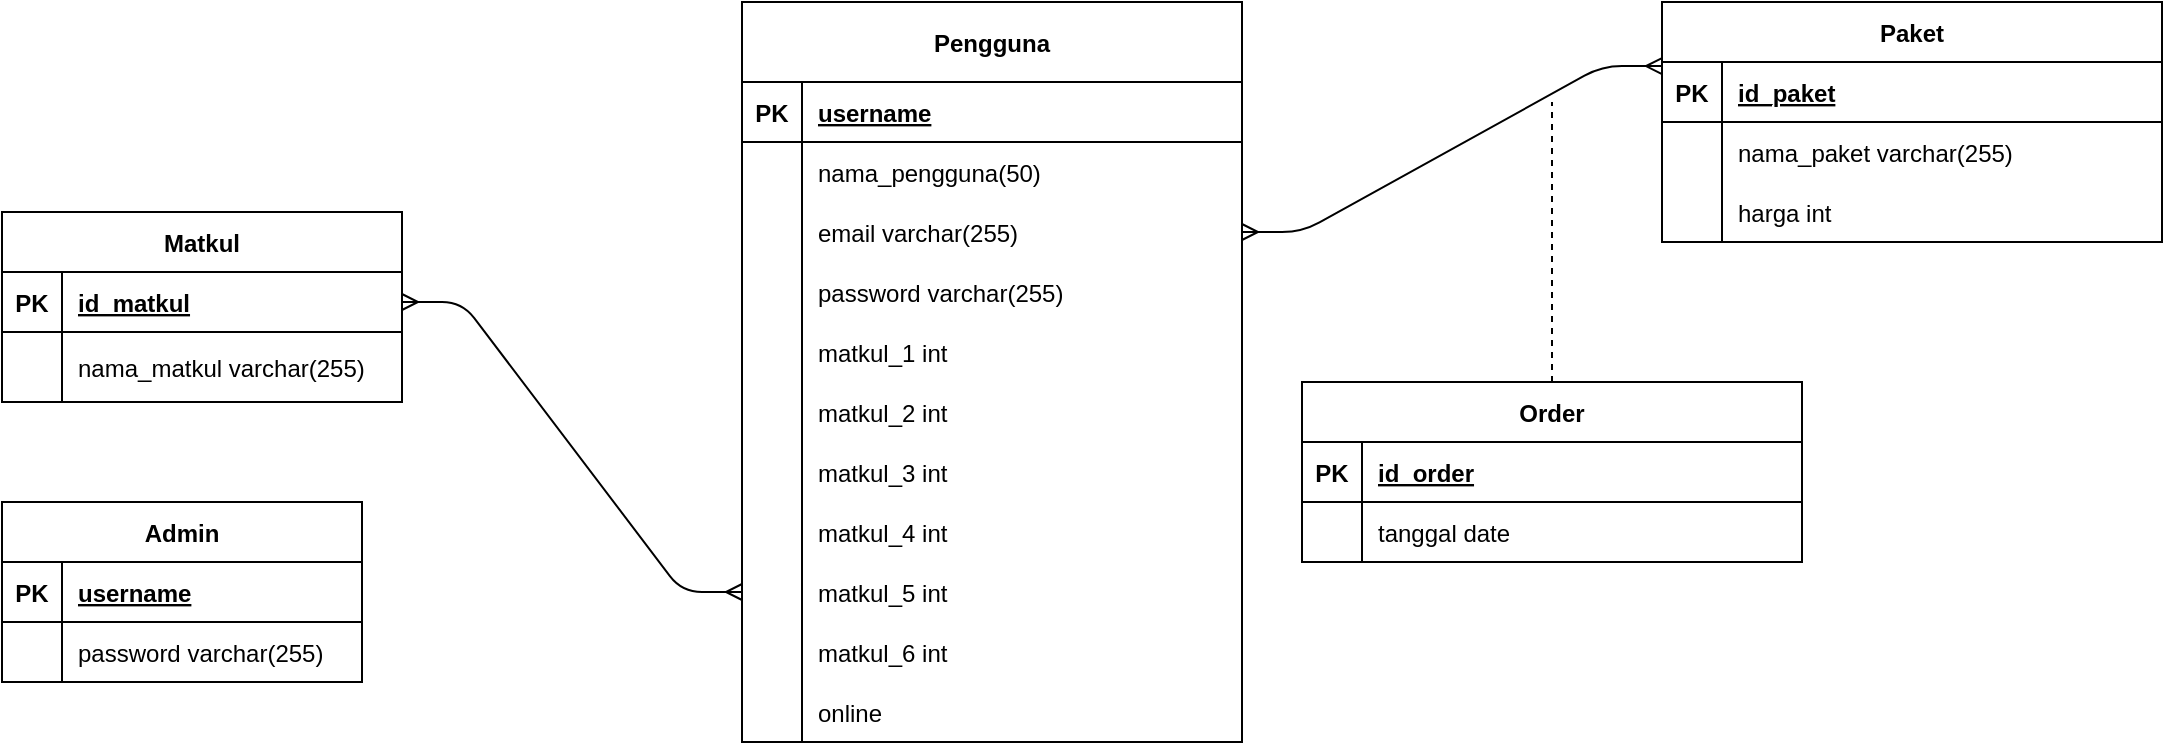 <mxfile version="13.7.3" type="github">
  <diagram id="R2lEEEUBdFMjLlhIrx00" name="Page-1">
    <mxGraphModel dx="1871" dy="567" grid="1" gridSize="10" guides="1" tooltips="1" connect="1" arrows="1" fold="1" page="1" pageScale="1" pageWidth="850" pageHeight="1100" math="0" shadow="0" extFonts="Permanent Marker^https://fonts.googleapis.com/css?family=Permanent+Marker">
      <root>
        <mxCell id="0" />
        <mxCell id="1" parent="0" />
        <mxCell id="C-vyLk0tnHw3VtMMgP7b-13" value="Paket" style="shape=table;startSize=30;container=1;collapsible=1;childLayout=tableLayout;fixedRows=1;rowLines=0;fontStyle=1;align=center;resizeLast=1;" parent="1" vertex="1">
          <mxGeometry x="510" y="120" width="250" height="120" as="geometry" />
        </mxCell>
        <mxCell id="C-vyLk0tnHw3VtMMgP7b-14" value="" style="shape=partialRectangle;collapsible=0;dropTarget=0;pointerEvents=0;fillColor=none;points=[[0,0.5],[1,0.5]];portConstraint=eastwest;top=0;left=0;right=0;bottom=1;" parent="C-vyLk0tnHw3VtMMgP7b-13" vertex="1">
          <mxGeometry y="30" width="250" height="30" as="geometry" />
        </mxCell>
        <mxCell id="C-vyLk0tnHw3VtMMgP7b-15" value="PK" style="shape=partialRectangle;overflow=hidden;connectable=0;fillColor=none;top=0;left=0;bottom=0;right=0;fontStyle=1;" parent="C-vyLk0tnHw3VtMMgP7b-14" vertex="1">
          <mxGeometry width="30" height="30" as="geometry" />
        </mxCell>
        <mxCell id="C-vyLk0tnHw3VtMMgP7b-16" value="id_paket" style="shape=partialRectangle;overflow=hidden;connectable=0;fillColor=none;top=0;left=0;bottom=0;right=0;align=left;spacingLeft=6;fontStyle=5;" parent="C-vyLk0tnHw3VtMMgP7b-14" vertex="1">
          <mxGeometry x="30" width="220" height="30" as="geometry" />
        </mxCell>
        <mxCell id="C-vyLk0tnHw3VtMMgP7b-17" value="" style="shape=partialRectangle;collapsible=0;dropTarget=0;pointerEvents=0;fillColor=none;points=[[0,0.5],[1,0.5]];portConstraint=eastwest;top=0;left=0;right=0;bottom=0;" parent="C-vyLk0tnHw3VtMMgP7b-13" vertex="1">
          <mxGeometry y="60" width="250" height="30" as="geometry" />
        </mxCell>
        <mxCell id="C-vyLk0tnHw3VtMMgP7b-18" value="" style="shape=partialRectangle;overflow=hidden;connectable=0;fillColor=none;top=0;left=0;bottom=0;right=0;" parent="C-vyLk0tnHw3VtMMgP7b-17" vertex="1">
          <mxGeometry width="30" height="30" as="geometry" />
        </mxCell>
        <mxCell id="C-vyLk0tnHw3VtMMgP7b-19" value="nama_paket varchar(255)" style="shape=partialRectangle;overflow=hidden;connectable=0;fillColor=none;top=0;left=0;bottom=0;right=0;align=left;spacingLeft=6;" parent="C-vyLk0tnHw3VtMMgP7b-17" vertex="1">
          <mxGeometry x="30" width="220" height="30" as="geometry" />
        </mxCell>
        <mxCell id="C-vyLk0tnHw3VtMMgP7b-20" value="" style="shape=partialRectangle;collapsible=0;dropTarget=0;pointerEvents=0;fillColor=none;points=[[0,0.5],[1,0.5]];portConstraint=eastwest;top=0;left=0;right=0;bottom=0;" parent="C-vyLk0tnHw3VtMMgP7b-13" vertex="1">
          <mxGeometry y="90" width="250" height="30" as="geometry" />
        </mxCell>
        <mxCell id="C-vyLk0tnHw3VtMMgP7b-21" value="" style="shape=partialRectangle;overflow=hidden;connectable=0;fillColor=none;top=0;left=0;bottom=0;right=0;" parent="C-vyLk0tnHw3VtMMgP7b-20" vertex="1">
          <mxGeometry width="30" height="30" as="geometry" />
        </mxCell>
        <mxCell id="C-vyLk0tnHw3VtMMgP7b-22" value="harga int" style="shape=partialRectangle;overflow=hidden;connectable=0;fillColor=none;top=0;left=0;bottom=0;right=0;align=left;spacingLeft=6;" parent="C-vyLk0tnHw3VtMMgP7b-20" vertex="1">
          <mxGeometry x="30" width="220" height="30" as="geometry" />
        </mxCell>
        <mxCell id="PGYKaeU5-YbDjK0dxX_3-48" value="" style="edgeStyle=entityRelationEdgeStyle;fontSize=12;html=1;endArrow=ERmany;startArrow=ERmany;entryX=0;entryY=0.067;entryDx=0;entryDy=0;entryPerimeter=0;" edge="1" parent="1" source="PGYKaeU5-YbDjK0dxX_3-4" target="C-vyLk0tnHw3VtMMgP7b-14">
          <mxGeometry width="100" height="100" relative="1" as="geometry">
            <mxPoint x="410" y="190" as="sourcePoint" />
            <mxPoint x="510" y="160" as="targetPoint" />
          </mxGeometry>
        </mxCell>
        <mxCell id="C-vyLk0tnHw3VtMMgP7b-23" value="Pengguna" style="shape=table;startSize=40;container=1;collapsible=1;childLayout=tableLayout;fixedRows=1;rowLines=0;fontStyle=1;align=center;resizeLast=1;" parent="1" vertex="1">
          <mxGeometry x="50" y="120" width="250" height="370" as="geometry" />
        </mxCell>
        <mxCell id="C-vyLk0tnHw3VtMMgP7b-24" value="" style="shape=partialRectangle;collapsible=0;dropTarget=0;pointerEvents=0;fillColor=none;points=[[0,0.5],[1,0.5]];portConstraint=eastwest;top=0;left=0;right=0;bottom=1;" parent="C-vyLk0tnHw3VtMMgP7b-23" vertex="1">
          <mxGeometry y="40" width="250" height="30" as="geometry" />
        </mxCell>
        <mxCell id="C-vyLk0tnHw3VtMMgP7b-25" value="PK" style="shape=partialRectangle;overflow=hidden;connectable=0;fillColor=none;top=0;left=0;bottom=0;right=0;fontStyle=1;" parent="C-vyLk0tnHw3VtMMgP7b-24" vertex="1">
          <mxGeometry width="30" height="30" as="geometry" />
        </mxCell>
        <mxCell id="C-vyLk0tnHw3VtMMgP7b-26" value="username" style="shape=partialRectangle;overflow=hidden;connectable=0;fillColor=none;top=0;left=0;bottom=0;right=0;align=left;spacingLeft=6;fontStyle=5;" parent="C-vyLk0tnHw3VtMMgP7b-24" vertex="1">
          <mxGeometry x="30" width="220" height="30" as="geometry" />
        </mxCell>
        <mxCell id="C-vyLk0tnHw3VtMMgP7b-27" value="" style="shape=partialRectangle;collapsible=0;dropTarget=0;pointerEvents=0;fillColor=none;points=[[0,0.5],[1,0.5]];portConstraint=eastwest;top=0;left=0;right=0;bottom=0;" parent="C-vyLk0tnHw3VtMMgP7b-23" vertex="1">
          <mxGeometry y="70" width="250" height="30" as="geometry" />
        </mxCell>
        <mxCell id="C-vyLk0tnHw3VtMMgP7b-28" value="" style="shape=partialRectangle;overflow=hidden;connectable=0;fillColor=none;top=0;left=0;bottom=0;right=0;" parent="C-vyLk0tnHw3VtMMgP7b-27" vertex="1">
          <mxGeometry width="30" height="30" as="geometry" />
        </mxCell>
        <mxCell id="C-vyLk0tnHw3VtMMgP7b-29" value="nama_pengguna(50)" style="shape=partialRectangle;overflow=hidden;connectable=0;fillColor=none;top=0;left=0;bottom=0;right=0;align=left;spacingLeft=6;fontStyle=0" parent="C-vyLk0tnHw3VtMMgP7b-27" vertex="1">
          <mxGeometry x="30" width="220" height="30" as="geometry" />
        </mxCell>
        <mxCell id="PGYKaeU5-YbDjK0dxX_3-4" style="shape=partialRectangle;collapsible=0;dropTarget=0;pointerEvents=0;fillColor=none;points=[[0,0.5],[1,0.5]];portConstraint=eastwest;top=0;left=0;right=0;bottom=0;" vertex="1" parent="C-vyLk0tnHw3VtMMgP7b-23">
          <mxGeometry y="100" width="250" height="30" as="geometry" />
        </mxCell>
        <mxCell id="PGYKaeU5-YbDjK0dxX_3-5" style="shape=partialRectangle;overflow=hidden;connectable=0;fillColor=none;top=0;left=0;bottom=0;right=0;" vertex="1" parent="PGYKaeU5-YbDjK0dxX_3-4">
          <mxGeometry width="30" height="30" as="geometry" />
        </mxCell>
        <mxCell id="PGYKaeU5-YbDjK0dxX_3-6" value="email varchar(255)" style="shape=partialRectangle;overflow=hidden;connectable=0;fillColor=none;top=0;left=0;bottom=0;right=0;align=left;spacingLeft=6;fontStyle=0" vertex="1" parent="PGYKaeU5-YbDjK0dxX_3-4">
          <mxGeometry x="30" width="220" height="30" as="geometry" />
        </mxCell>
        <mxCell id="PGYKaeU5-YbDjK0dxX_3-25" style="shape=partialRectangle;collapsible=0;dropTarget=0;pointerEvents=0;fillColor=none;points=[[0,0.5],[1,0.5]];portConstraint=eastwest;top=0;left=0;right=0;bottom=0;" vertex="1" parent="C-vyLk0tnHw3VtMMgP7b-23">
          <mxGeometry y="130" width="250" height="30" as="geometry" />
        </mxCell>
        <mxCell id="PGYKaeU5-YbDjK0dxX_3-26" style="shape=partialRectangle;overflow=hidden;connectable=0;fillColor=none;top=0;left=0;bottom=0;right=0;" vertex="1" parent="PGYKaeU5-YbDjK0dxX_3-25">
          <mxGeometry width="30" height="30" as="geometry" />
        </mxCell>
        <mxCell id="PGYKaeU5-YbDjK0dxX_3-27" value="password varchar(255)" style="shape=partialRectangle;overflow=hidden;connectable=0;fillColor=none;top=0;left=0;bottom=0;right=0;align=left;spacingLeft=6;fontStyle=0" vertex="1" parent="PGYKaeU5-YbDjK0dxX_3-25">
          <mxGeometry x="30" width="220" height="30" as="geometry" />
        </mxCell>
        <mxCell id="PGYKaeU5-YbDjK0dxX_3-22" style="shape=partialRectangle;collapsible=0;dropTarget=0;pointerEvents=0;fillColor=none;points=[[0,0.5],[1,0.5]];portConstraint=eastwest;top=0;left=0;right=0;bottom=0;" vertex="1" parent="C-vyLk0tnHw3VtMMgP7b-23">
          <mxGeometry y="160" width="250" height="30" as="geometry" />
        </mxCell>
        <mxCell id="PGYKaeU5-YbDjK0dxX_3-23" style="shape=partialRectangle;overflow=hidden;connectable=0;fillColor=none;top=0;left=0;bottom=0;right=0;" vertex="1" parent="PGYKaeU5-YbDjK0dxX_3-22">
          <mxGeometry width="30" height="30" as="geometry" />
        </mxCell>
        <mxCell id="PGYKaeU5-YbDjK0dxX_3-24" value="matkul_1 int" style="shape=partialRectangle;overflow=hidden;connectable=0;fillColor=none;top=0;left=0;bottom=0;right=0;align=left;spacingLeft=6;fontStyle=0" vertex="1" parent="PGYKaeU5-YbDjK0dxX_3-22">
          <mxGeometry x="30" width="220" height="30" as="geometry" />
        </mxCell>
        <mxCell id="PGYKaeU5-YbDjK0dxX_3-19" style="shape=partialRectangle;collapsible=0;dropTarget=0;pointerEvents=0;fillColor=none;points=[[0,0.5],[1,0.5]];portConstraint=eastwest;top=0;left=0;right=0;bottom=0;" vertex="1" parent="C-vyLk0tnHw3VtMMgP7b-23">
          <mxGeometry y="190" width="250" height="30" as="geometry" />
        </mxCell>
        <mxCell id="PGYKaeU5-YbDjK0dxX_3-20" style="shape=partialRectangle;overflow=hidden;connectable=0;fillColor=none;top=0;left=0;bottom=0;right=0;" vertex="1" parent="PGYKaeU5-YbDjK0dxX_3-19">
          <mxGeometry width="30" height="30" as="geometry" />
        </mxCell>
        <mxCell id="PGYKaeU5-YbDjK0dxX_3-21" value="matkul_2 int" style="shape=partialRectangle;overflow=hidden;connectable=0;fillColor=none;top=0;left=0;bottom=0;right=0;align=left;spacingLeft=6;fontStyle=0" vertex="1" parent="PGYKaeU5-YbDjK0dxX_3-19">
          <mxGeometry x="30" width="220" height="30" as="geometry" />
        </mxCell>
        <mxCell id="PGYKaeU5-YbDjK0dxX_3-16" style="shape=partialRectangle;collapsible=0;dropTarget=0;pointerEvents=0;fillColor=none;points=[[0,0.5],[1,0.5]];portConstraint=eastwest;top=0;left=0;right=0;bottom=0;" vertex="1" parent="C-vyLk0tnHw3VtMMgP7b-23">
          <mxGeometry y="220" width="250" height="30" as="geometry" />
        </mxCell>
        <mxCell id="PGYKaeU5-YbDjK0dxX_3-17" style="shape=partialRectangle;overflow=hidden;connectable=0;fillColor=none;top=0;left=0;bottom=0;right=0;" vertex="1" parent="PGYKaeU5-YbDjK0dxX_3-16">
          <mxGeometry width="30" height="30" as="geometry" />
        </mxCell>
        <mxCell id="PGYKaeU5-YbDjK0dxX_3-18" value="matkul_3 int" style="shape=partialRectangle;overflow=hidden;connectable=0;fillColor=none;top=0;left=0;bottom=0;right=0;align=left;spacingLeft=6;fontStyle=0" vertex="1" parent="PGYKaeU5-YbDjK0dxX_3-16">
          <mxGeometry x="30" width="220" height="30" as="geometry" />
        </mxCell>
        <mxCell id="PGYKaeU5-YbDjK0dxX_3-13" style="shape=partialRectangle;collapsible=0;dropTarget=0;pointerEvents=0;fillColor=none;points=[[0,0.5],[1,0.5]];portConstraint=eastwest;top=0;left=0;right=0;bottom=0;" vertex="1" parent="C-vyLk0tnHw3VtMMgP7b-23">
          <mxGeometry y="250" width="250" height="30" as="geometry" />
        </mxCell>
        <mxCell id="PGYKaeU5-YbDjK0dxX_3-14" style="shape=partialRectangle;overflow=hidden;connectable=0;fillColor=none;top=0;left=0;bottom=0;right=0;" vertex="1" parent="PGYKaeU5-YbDjK0dxX_3-13">
          <mxGeometry width="30" height="30" as="geometry" />
        </mxCell>
        <mxCell id="PGYKaeU5-YbDjK0dxX_3-15" value="matkul_4 int" style="shape=partialRectangle;overflow=hidden;connectable=0;fillColor=none;top=0;left=0;bottom=0;right=0;align=left;spacingLeft=6;fontStyle=0" vertex="1" parent="PGYKaeU5-YbDjK0dxX_3-13">
          <mxGeometry x="30" width="220" height="30" as="geometry" />
        </mxCell>
        <mxCell id="PGYKaeU5-YbDjK0dxX_3-10" style="shape=partialRectangle;collapsible=0;dropTarget=0;pointerEvents=0;fillColor=none;points=[[0,0.5],[1,0.5]];portConstraint=eastwest;top=0;left=0;right=0;bottom=0;" vertex="1" parent="C-vyLk0tnHw3VtMMgP7b-23">
          <mxGeometry y="280" width="250" height="30" as="geometry" />
        </mxCell>
        <mxCell id="PGYKaeU5-YbDjK0dxX_3-11" style="shape=partialRectangle;overflow=hidden;connectable=0;fillColor=none;top=0;left=0;bottom=0;right=0;" vertex="1" parent="PGYKaeU5-YbDjK0dxX_3-10">
          <mxGeometry width="30" height="30" as="geometry" />
        </mxCell>
        <mxCell id="PGYKaeU5-YbDjK0dxX_3-12" value="matkul_5 int" style="shape=partialRectangle;overflow=hidden;connectable=0;fillColor=none;top=0;left=0;bottom=0;right=0;align=left;spacingLeft=6;fontStyle=0" vertex="1" parent="PGYKaeU5-YbDjK0dxX_3-10">
          <mxGeometry x="30" width="220" height="30" as="geometry" />
        </mxCell>
        <mxCell id="PGYKaeU5-YbDjK0dxX_3-7" style="shape=partialRectangle;collapsible=0;dropTarget=0;pointerEvents=0;fillColor=none;points=[[0,0.5],[1,0.5]];portConstraint=eastwest;top=0;left=0;right=0;bottom=0;" vertex="1" parent="C-vyLk0tnHw3VtMMgP7b-23">
          <mxGeometry y="310" width="250" height="30" as="geometry" />
        </mxCell>
        <mxCell id="PGYKaeU5-YbDjK0dxX_3-8" style="shape=partialRectangle;overflow=hidden;connectable=0;fillColor=none;top=0;left=0;bottom=0;right=0;" vertex="1" parent="PGYKaeU5-YbDjK0dxX_3-7">
          <mxGeometry width="30" height="30" as="geometry" />
        </mxCell>
        <mxCell id="PGYKaeU5-YbDjK0dxX_3-9" value="matkul_6 int" style="shape=partialRectangle;overflow=hidden;connectable=0;fillColor=none;top=0;left=0;bottom=0;right=0;align=left;spacingLeft=6;fontStyle=0" vertex="1" parent="PGYKaeU5-YbDjK0dxX_3-7">
          <mxGeometry x="30" width="220" height="30" as="geometry" />
        </mxCell>
        <mxCell id="PGYKaeU5-YbDjK0dxX_3-29" style="shape=partialRectangle;collapsible=0;dropTarget=0;pointerEvents=0;fillColor=none;points=[[0,0.5],[1,0.5]];portConstraint=eastwest;top=0;left=0;right=0;bottom=0;" vertex="1" parent="C-vyLk0tnHw3VtMMgP7b-23">
          <mxGeometry y="340" width="250" height="30" as="geometry" />
        </mxCell>
        <mxCell id="PGYKaeU5-YbDjK0dxX_3-30" style="shape=partialRectangle;overflow=hidden;connectable=0;fillColor=none;top=0;left=0;bottom=0;right=0;" vertex="1" parent="PGYKaeU5-YbDjK0dxX_3-29">
          <mxGeometry width="30" height="30" as="geometry" />
        </mxCell>
        <mxCell id="PGYKaeU5-YbDjK0dxX_3-31" value="online" style="shape=partialRectangle;overflow=hidden;connectable=0;fillColor=none;top=0;left=0;bottom=0;right=0;align=left;spacingLeft=6;fontStyle=0" vertex="1" parent="PGYKaeU5-YbDjK0dxX_3-29">
          <mxGeometry x="30" width="220" height="30" as="geometry" />
        </mxCell>
        <mxCell id="PGYKaeU5-YbDjK0dxX_3-32" value="Order" style="shape=table;startSize=30;container=1;collapsible=1;childLayout=tableLayout;fixedRows=1;rowLines=0;fontStyle=1;align=center;resizeLast=1;" vertex="1" parent="1">
          <mxGeometry x="330" y="310" width="250" height="90" as="geometry" />
        </mxCell>
        <mxCell id="PGYKaeU5-YbDjK0dxX_3-33" value="" style="shape=partialRectangle;collapsible=0;dropTarget=0;pointerEvents=0;fillColor=none;top=0;left=0;bottom=1;right=0;points=[[0,0.5],[1,0.5]];portConstraint=eastwest;" vertex="1" parent="PGYKaeU5-YbDjK0dxX_3-32">
          <mxGeometry y="30" width="250" height="30" as="geometry" />
        </mxCell>
        <mxCell id="PGYKaeU5-YbDjK0dxX_3-34" value="PK" style="shape=partialRectangle;connectable=0;fillColor=none;top=0;left=0;bottom=0;right=0;fontStyle=1;overflow=hidden;" vertex="1" parent="PGYKaeU5-YbDjK0dxX_3-33">
          <mxGeometry width="30" height="30" as="geometry" />
        </mxCell>
        <mxCell id="PGYKaeU5-YbDjK0dxX_3-35" value="id_order" style="shape=partialRectangle;connectable=0;fillColor=none;top=0;left=0;bottom=0;right=0;align=left;spacingLeft=6;fontStyle=5;overflow=hidden;" vertex="1" parent="PGYKaeU5-YbDjK0dxX_3-33">
          <mxGeometry x="30" width="220" height="30" as="geometry" />
        </mxCell>
        <mxCell id="PGYKaeU5-YbDjK0dxX_3-45" style="shape=partialRectangle;collapsible=0;dropTarget=0;pointerEvents=0;fillColor=none;top=0;left=0;bottom=0;right=0;points=[[0,0.5],[1,0.5]];portConstraint=eastwest;" vertex="1" parent="PGYKaeU5-YbDjK0dxX_3-32">
          <mxGeometry y="60" width="250" height="30" as="geometry" />
        </mxCell>
        <mxCell id="PGYKaeU5-YbDjK0dxX_3-46" style="shape=partialRectangle;connectable=0;fillColor=none;top=0;left=0;bottom=0;right=0;editable=1;overflow=hidden;" vertex="1" parent="PGYKaeU5-YbDjK0dxX_3-45">
          <mxGeometry width="30" height="30" as="geometry" />
        </mxCell>
        <mxCell id="PGYKaeU5-YbDjK0dxX_3-47" value="tanggal date" style="shape=partialRectangle;connectable=0;fillColor=none;top=0;left=0;bottom=0;right=0;align=left;spacingLeft=6;overflow=hidden;" vertex="1" parent="PGYKaeU5-YbDjK0dxX_3-45">
          <mxGeometry x="30" width="220" height="30" as="geometry" />
        </mxCell>
        <mxCell id="PGYKaeU5-YbDjK0dxX_3-63" value="" style="endArrow=none;dashed=1;html=1;" edge="1" parent="1" source="PGYKaeU5-YbDjK0dxX_3-32">
          <mxGeometry width="50" height="50" relative="1" as="geometry">
            <mxPoint x="420" y="300" as="sourcePoint" />
            <mxPoint x="455" y="170" as="targetPoint" />
          </mxGeometry>
        </mxCell>
        <mxCell id="PGYKaeU5-YbDjK0dxX_3-90" value="" style="edgeStyle=entityRelationEdgeStyle;fontSize=12;html=1;endArrow=ERmany;startArrow=ERmany;" edge="1" parent="1" source="PGYKaeU5-YbDjK0dxX_3-10" target="PGYKaeU5-YbDjK0dxX_3-78">
          <mxGeometry width="100" height="100" relative="1" as="geometry">
            <mxPoint x="-110" y="380" as="sourcePoint" />
            <mxPoint x="20" y="410" as="targetPoint" />
          </mxGeometry>
        </mxCell>
        <mxCell id="PGYKaeU5-YbDjK0dxX_3-77" value="Matkul" style="shape=table;startSize=30;container=1;collapsible=1;childLayout=tableLayout;fixedRows=1;rowLines=0;fontStyle=1;align=center;resizeLast=1;" vertex="1" parent="1">
          <mxGeometry x="-320" y="225" width="200" height="95" as="geometry" />
        </mxCell>
        <mxCell id="PGYKaeU5-YbDjK0dxX_3-78" value="" style="shape=partialRectangle;collapsible=0;dropTarget=0;pointerEvents=0;fillColor=none;top=0;left=0;bottom=1;right=0;points=[[0,0.5],[1,0.5]];portConstraint=eastwest;" vertex="1" parent="PGYKaeU5-YbDjK0dxX_3-77">
          <mxGeometry y="30" width="200" height="30" as="geometry" />
        </mxCell>
        <mxCell id="PGYKaeU5-YbDjK0dxX_3-79" value="PK" style="shape=partialRectangle;connectable=0;fillColor=none;top=0;left=0;bottom=0;right=0;fontStyle=1;overflow=hidden;" vertex="1" parent="PGYKaeU5-YbDjK0dxX_3-78">
          <mxGeometry width="30" height="30" as="geometry" />
        </mxCell>
        <mxCell id="PGYKaeU5-YbDjK0dxX_3-80" value="id_matkul" style="shape=partialRectangle;connectable=0;fillColor=none;top=0;left=0;bottom=0;right=0;align=left;spacingLeft=6;fontStyle=5;overflow=hidden;" vertex="1" parent="PGYKaeU5-YbDjK0dxX_3-78">
          <mxGeometry x="30" width="170" height="30" as="geometry" />
        </mxCell>
        <mxCell id="PGYKaeU5-YbDjK0dxX_3-81" value="" style="shape=partialRectangle;collapsible=0;dropTarget=0;pointerEvents=0;fillColor=none;top=0;left=0;bottom=0;right=0;points=[[0,0.5],[1,0.5]];portConstraint=eastwest;" vertex="1" parent="PGYKaeU5-YbDjK0dxX_3-77">
          <mxGeometry y="60" width="200" height="35" as="geometry" />
        </mxCell>
        <mxCell id="PGYKaeU5-YbDjK0dxX_3-82" value="" style="shape=partialRectangle;connectable=0;fillColor=none;top=0;left=0;bottom=0;right=0;editable=1;overflow=hidden;" vertex="1" parent="PGYKaeU5-YbDjK0dxX_3-81">
          <mxGeometry width="30" height="35" as="geometry" />
        </mxCell>
        <mxCell id="PGYKaeU5-YbDjK0dxX_3-83" value="nama_matkul varchar(255)" style="shape=partialRectangle;connectable=0;fillColor=none;top=0;left=0;bottom=0;right=0;align=left;spacingLeft=6;overflow=hidden;" vertex="1" parent="PGYKaeU5-YbDjK0dxX_3-81">
          <mxGeometry x="30" width="170" height="35" as="geometry" />
        </mxCell>
        <mxCell id="PGYKaeU5-YbDjK0dxX_3-64" value="Admin" style="shape=table;startSize=30;container=1;collapsible=1;childLayout=tableLayout;fixedRows=1;rowLines=0;fontStyle=1;align=center;resizeLast=1;" vertex="1" parent="1">
          <mxGeometry x="-320" y="370" width="180" height="90" as="geometry" />
        </mxCell>
        <mxCell id="PGYKaeU5-YbDjK0dxX_3-65" value="" style="shape=partialRectangle;collapsible=0;dropTarget=0;pointerEvents=0;fillColor=none;top=0;left=0;bottom=1;right=0;points=[[0,0.5],[1,0.5]];portConstraint=eastwest;" vertex="1" parent="PGYKaeU5-YbDjK0dxX_3-64">
          <mxGeometry y="30" width="180" height="30" as="geometry" />
        </mxCell>
        <mxCell id="PGYKaeU5-YbDjK0dxX_3-66" value="PK" style="shape=partialRectangle;connectable=0;fillColor=none;top=0;left=0;bottom=0;right=0;fontStyle=1;overflow=hidden;" vertex="1" parent="PGYKaeU5-YbDjK0dxX_3-65">
          <mxGeometry width="30" height="30" as="geometry" />
        </mxCell>
        <mxCell id="PGYKaeU5-YbDjK0dxX_3-67" value="username" style="shape=partialRectangle;connectable=0;fillColor=none;top=0;left=0;bottom=0;right=0;align=left;spacingLeft=6;fontStyle=5;overflow=hidden;" vertex="1" parent="PGYKaeU5-YbDjK0dxX_3-65">
          <mxGeometry x="30" width="150" height="30" as="geometry" />
        </mxCell>
        <mxCell id="PGYKaeU5-YbDjK0dxX_3-68" value="" style="shape=partialRectangle;collapsible=0;dropTarget=0;pointerEvents=0;fillColor=none;top=0;left=0;bottom=0;right=0;points=[[0,0.5],[1,0.5]];portConstraint=eastwest;" vertex="1" parent="PGYKaeU5-YbDjK0dxX_3-64">
          <mxGeometry y="60" width="180" height="30" as="geometry" />
        </mxCell>
        <mxCell id="PGYKaeU5-YbDjK0dxX_3-69" value="" style="shape=partialRectangle;connectable=0;fillColor=none;top=0;left=0;bottom=0;right=0;editable=1;overflow=hidden;" vertex="1" parent="PGYKaeU5-YbDjK0dxX_3-68">
          <mxGeometry width="30" height="30" as="geometry" />
        </mxCell>
        <mxCell id="PGYKaeU5-YbDjK0dxX_3-70" value="password varchar(255)" style="shape=partialRectangle;connectable=0;fillColor=none;top=0;left=0;bottom=0;right=0;align=left;spacingLeft=6;overflow=hidden;" vertex="1" parent="PGYKaeU5-YbDjK0dxX_3-68">
          <mxGeometry x="30" width="150" height="30" as="geometry" />
        </mxCell>
      </root>
    </mxGraphModel>
  </diagram>
</mxfile>
